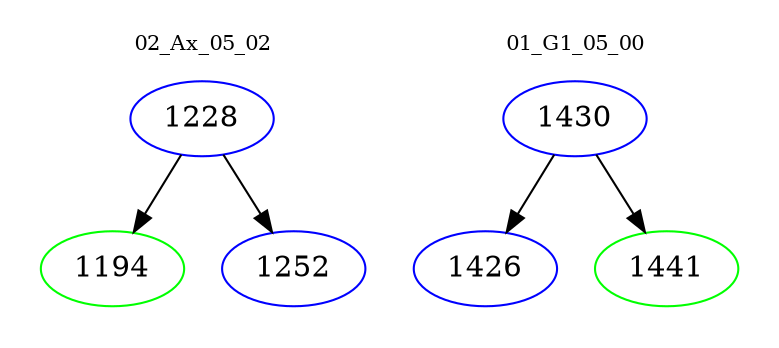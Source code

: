 digraph{
subgraph cluster_0 {
color = white
label = "02_Ax_05_02";
fontsize=10;
T0_1228 [label="1228", color="blue"]
T0_1228 -> T0_1194 [color="black"]
T0_1194 [label="1194", color="green"]
T0_1228 -> T0_1252 [color="black"]
T0_1252 [label="1252", color="blue"]
}
subgraph cluster_1 {
color = white
label = "01_G1_05_00";
fontsize=10;
T1_1430 [label="1430", color="blue"]
T1_1430 -> T1_1426 [color="black"]
T1_1426 [label="1426", color="blue"]
T1_1430 -> T1_1441 [color="black"]
T1_1441 [label="1441", color="green"]
}
}
